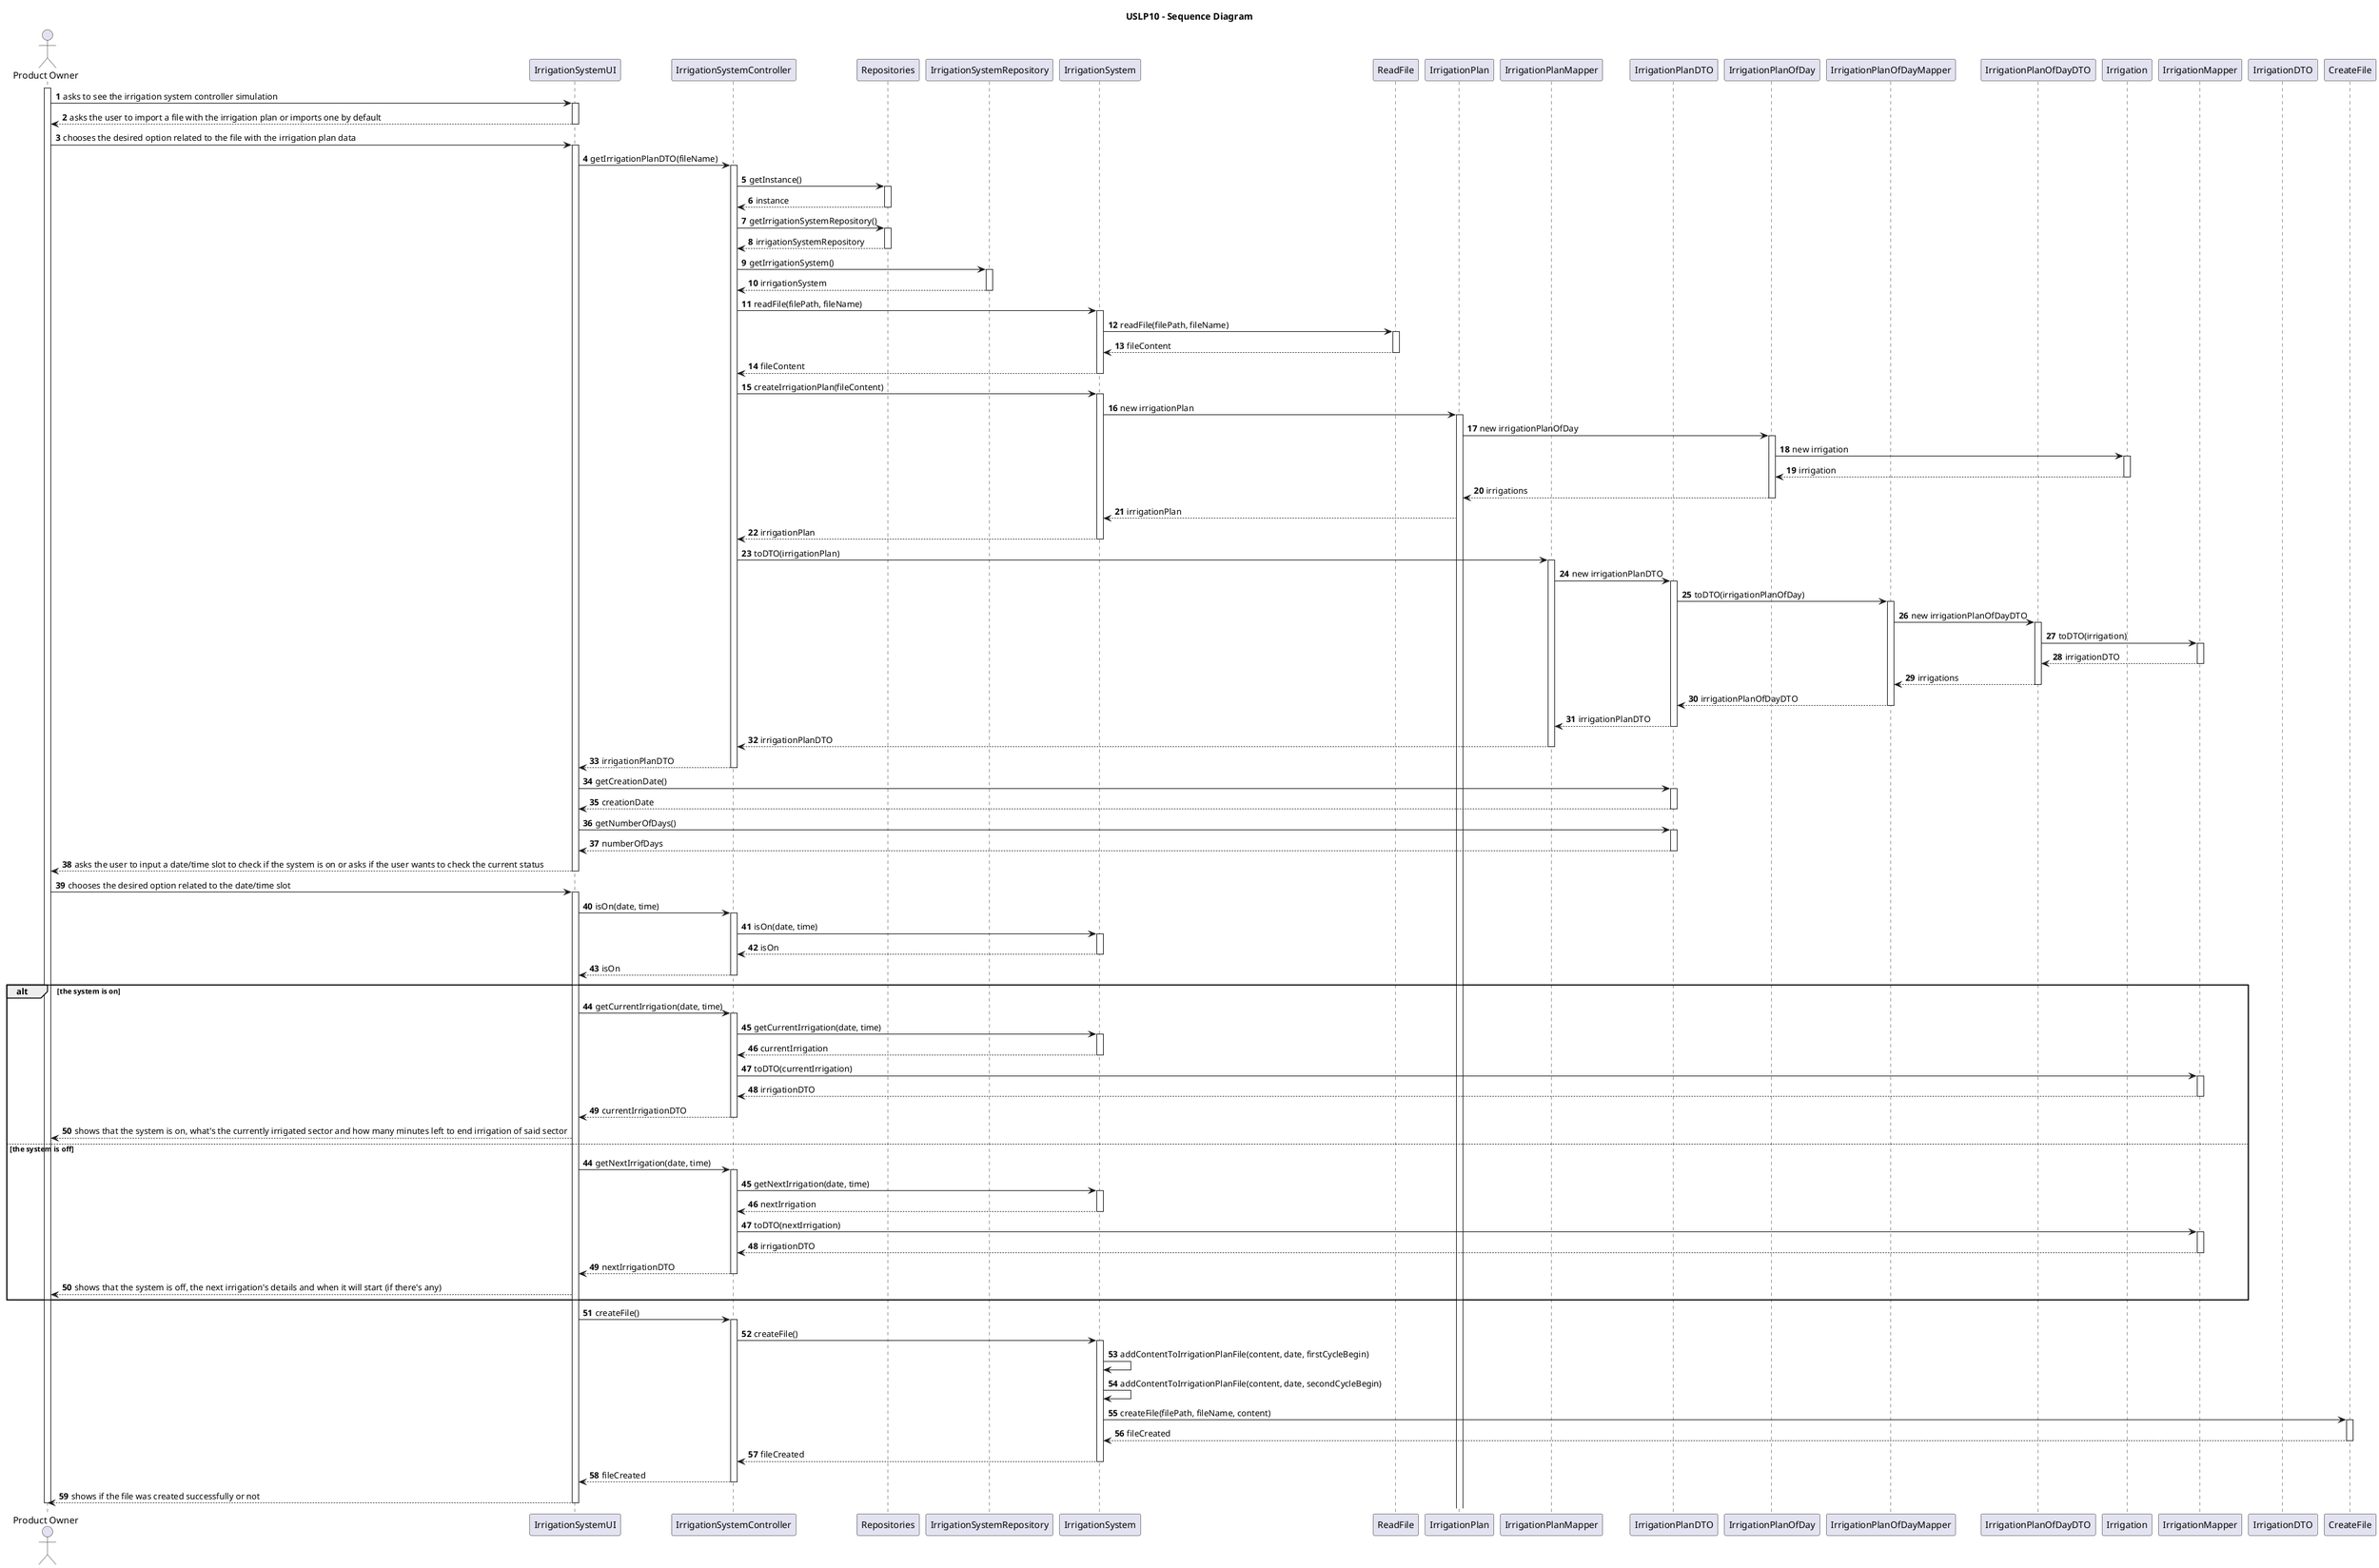 @startuml

title USLP10 - Sequence Diagram

autonumber

actor "Product Owner" as PO
participant "IrrigationSystemUI" as UI
participant "IrrigationSystemController" as CTRL
participant "Repositories" as R
participant "IrrigationSystemRepository" as ISR
participant "IrrigationSystem" as IS
participant "ReadFile" as RF
participant "IrrigationPlan" as IP
participant "IrrigationPlanMapper" as IPM
participant "IrrigationPlanDTO" as IPDTO
participant "IrrigationPlanOfDay" as IPOD
participant "IrrigationPlanOfDayMapper" as IPODM
participant "IrrigationPlanOfDayDTO" as IPODDTO
participant "Irrigation" as I
participant "IrrigationMapper" as IM
participant "IrrigationDTO" as IDTO
participant "CreateFile" as CF

activate PO

    PO -> UI: asks to see the irrigation system controller simulation
    activate UI

        UI --> PO: asks the user to import a file with the irrigation plan or imports one by default
    deactivate UI

    PO -> UI: chooses the desired option related to the file with the irrigation plan data
    activate UI

        UI -> CTRL: getIrrigationPlanDTO(fileName)
        activate CTRL

            CTRL -> R: getInstance()
            activate R

                R --> CTRL: instance
            deactivate R

            CTRL -> R: getIrrigationSystemRepository()
            activate R

                R --> CTRL: irrigationSystemRepository
            deactivate R

            CTRL -> ISR: getIrrigationSystem()
            activate ISR

                ISR --> CTRL: irrigationSystem
            deactivate ISR

            CTRL -> IS: readFile(filePath, fileName)
            activate IS

                IS -> RF: readFile(filePath, fileName)
                activate RF

                    RF --> IS: fileContent
                deactivate RF

                IS --> CTRL: fileContent
            deactivate IS

            CTRL -> IS: createIrrigationPlan(fileContent)
            activate IS

                IS -> IP: new irrigationPlan
                activate IP

                    IP -> IPOD: new irrigationPlanOfDay
                    activate IPOD

                        IPOD -> I: new irrigation
                        activate I

                            I --> IPOD: irrigation
                        deactivate I

                        IPOD --> IP: irrigations
                    deactivate IPOD

                    IP --> IS: irrigationPlan

                IS --> CTRL: irrigationPlan
            deactivate IS

            CTRL -> IPM: toDTO(irrigationPlan)
            activate IPM

                IPM -> IPDTO: new irrigationPlanDTO
                activate IPDTO

                    IPDTO -> IPODM: toDTO(irrigationPlanOfDay)
                    activate IPODM

                        IPODM -> IPODDTO: new irrigationPlanOfDayDTO
                        activate IPODDTO

                            IPODDTO -> IM: toDTO(irrigation)
                            activate IM

                                IM --> IPODDTO: irrigationDTO
                            deactivate IM

                            IPODDTO --> IPODM: irrigations
                        deactivate IPODDTO

                        IPODM --> IPDTO: irrigationPlanOfDayDTO
                    deactivate IPODM

                    IPDTO --> IPM: irrigationPlanDTO
                deactivate IPDTO

                IPM --> CTRL: irrigationPlanDTO
            deactivate IPM

            CTRL --> UI: irrigationPlanDTO
        deactivate CTRL

        UI -> IPDTO: getCreationDate()
        activate IPDTO

            IPDTO --> UI: creationDate
        deactivate IPDTO

        UI -> IPDTO: getNumberOfDays()
        activate IPDTO

            IPDTO --> UI: numberOfDays
        deactivate IPDTO

        UI --> PO: asks the user to input a date/time slot to check if the system is on or asks if the user wants to check the current status
    deactivate UI

    PO -> UI: chooses the desired option related to the date/time slot
    activate UI

        UI -> CTRL: isOn(date, time)
        activate CTRL

            CTRL -> IS: isOn(date, time)
            activate IS

                IS --> CTRL: isOn
            deactivate IS

            CTRL --> UI: isOn
        deactivate CTRL

        alt the system is on
            UI -> CTRL: getCurrentIrrigation(date, time)
            activate CTRL

                CTRL -> IS: getCurrentIrrigation(date, time)
                activate IS

                    IS --> CTRL: currentIrrigation
                deactivate IS

                CTRL -> IM: toDTO(currentIrrigation)
                activate IM

                    IM --> CTRL: irrigationDTO
                deactivate IM

                CTRL --> UI: currentIrrigationDTO
            deactivate CTRL

            UI --> PO: shows that the system is on, what's the currently irrigated sector and how many minutes left to end irrigation of said sector

        else the system is off

            autonumber 44

            UI -> CTRL: getNextIrrigation(date, time)
            activate CTRL

                CTRL -> IS: getNextIrrigation(date, time)
                activate IS

                    IS --> CTRL: nextIrrigation
                deactivate IS

                CTRL -> IM: toDTO(nextIrrigation)
                activate IM

                    IM --> CTRL: irrigationDTO
                deactivate IM

                CTRL --> UI: nextIrrigationDTO
            deactivate CTRL

            UI --> PO: shows that the system is off, the next irrigation's details and when it will start (if there's any)
        end

        UI -> CTRL: createFile()
        activate CTRL

            CTRL -> IS: createFile()
            activate IS

                IS -> IS: addContentToIrrigationPlanFile(content, date, firstCycleBegin)
                IS -> IS: addContentToIrrigationPlanFile(content, date, secondCycleBegin)

                IS -> CF: createFile(filePath, fileName, content)
                activate CF

                    CF --> IS: fileCreated
                deactivate CF

                IS --> CTRL: fileCreated
            deactivate IS

            CTRL --> UI: fileCreated
        deactivate CTRL

        UI --> PO: shows if the file was created successfully or not

    deactivate UI

deactivate PO

@enduml